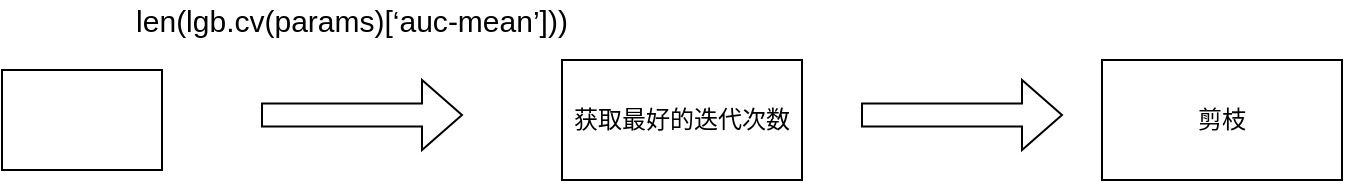 <mxfile version="14.0.3" type="github">
  <diagram id="-LzfO9HAbE-Zq90r9Q-9" name="第 1 页">
    <mxGraphModel dx="868" dy="450" grid="1" gridSize="10" guides="1" tooltips="1" connect="1" arrows="1" fold="1" page="1" pageScale="1" pageWidth="827" pageHeight="1169" math="0" shadow="0">
      <root>
        <mxCell id="0" />
        <mxCell id="1" parent="0" />
        <mxCell id="V6mXmuLdSC0mYa6hxfwP-1" value="" style="rounded=0;whiteSpace=wrap;html=1;" vertex="1" parent="1">
          <mxGeometry x="50" y="385" width="80" height="50" as="geometry" />
        </mxCell>
        <mxCell id="V6mXmuLdSC0mYa6hxfwP-2" value="获取最好的迭代次数" style="rounded=0;whiteSpace=wrap;html=1;" vertex="1" parent="1">
          <mxGeometry x="330" y="380" width="120" height="60" as="geometry" />
        </mxCell>
        <mxCell id="V6mXmuLdSC0mYa6hxfwP-3" value="剪枝" style="rounded=0;whiteSpace=wrap;html=1;" vertex="1" parent="1">
          <mxGeometry x="600" y="380" width="120" height="60" as="geometry" />
        </mxCell>
        <mxCell id="V6mXmuLdSC0mYa6hxfwP-4" value="" style="html=1;shadow=0;dashed=0;align=center;verticalAlign=middle;shape=mxgraph.arrows2.arrow;dy=0.67;dx=20;notch=0;" vertex="1" parent="1">
          <mxGeometry x="180" y="390" width="100" height="35" as="geometry" />
        </mxCell>
        <mxCell id="V6mXmuLdSC0mYa6hxfwP-6" value="" style="html=1;shadow=0;dashed=0;align=center;verticalAlign=middle;shape=mxgraph.arrows2.arrow;dy=0.67;dx=20;notch=0;" vertex="1" parent="1">
          <mxGeometry x="480" y="390" width="100" height="35" as="geometry" />
        </mxCell>
        <mxCell id="V6mXmuLdSC0mYa6hxfwP-7" value="&lt;font style=&quot;font-size: 15px&quot;&gt;&lt;span&gt;len&lt;/span&gt;&lt;span&gt;(lgb.cv(params)[‘&lt;/span&gt;&lt;span&gt;auc&lt;/span&gt;&lt;span&gt;-mean’]))&lt;/span&gt;&lt;/font&gt;" style="text;html=1;strokeColor=none;fillColor=none;align=center;verticalAlign=middle;whiteSpace=wrap;rounded=0;" vertex="1" parent="1">
          <mxGeometry x="90" y="350" width="270" height="20" as="geometry" />
        </mxCell>
      </root>
    </mxGraphModel>
  </diagram>
</mxfile>
